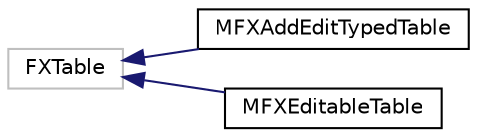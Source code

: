 digraph "Graphical Class Hierarchy"
{
  edge [fontname="Helvetica",fontsize="10",labelfontname="Helvetica",labelfontsize="10"];
  node [fontname="Helvetica",fontsize="10",shape=record];
  rankdir="LR";
  Node1076 [label="FXTable",height=0.2,width=0.4,color="grey75", fillcolor="white", style="filled"];
  Node1076 -> Node0 [dir="back",color="midnightblue",fontsize="10",style="solid",fontname="Helvetica"];
  Node0 [label="MFXAddEditTypedTable",height=0.2,width=0.4,color="black", fillcolor="white", style="filled",URL="$dd/d9b/class_m_f_x_add_edit_typed_table.html"];
  Node1076 -> Node1078 [dir="back",color="midnightblue",fontsize="10",style="solid",fontname="Helvetica"];
  Node1078 [label="MFXEditableTable",height=0.2,width=0.4,color="black", fillcolor="white", style="filled",URL="$df/da4/class_m_f_x_editable_table.html"];
}
